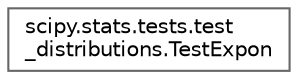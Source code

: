 digraph "Graphical Class Hierarchy"
{
 // LATEX_PDF_SIZE
  bgcolor="transparent";
  edge [fontname=Helvetica,fontsize=10,labelfontname=Helvetica,labelfontsize=10];
  node [fontname=Helvetica,fontsize=10,shape=box,height=0.2,width=0.4];
  rankdir="LR";
  Node0 [id="Node000000",label="scipy.stats.tests.test\l_distributions.TestExpon",height=0.2,width=0.4,color="grey40", fillcolor="white", style="filled",URL="$d5/d08/classscipy_1_1stats_1_1tests_1_1test__distributions_1_1TestExpon.html",tooltip=" "];
}
